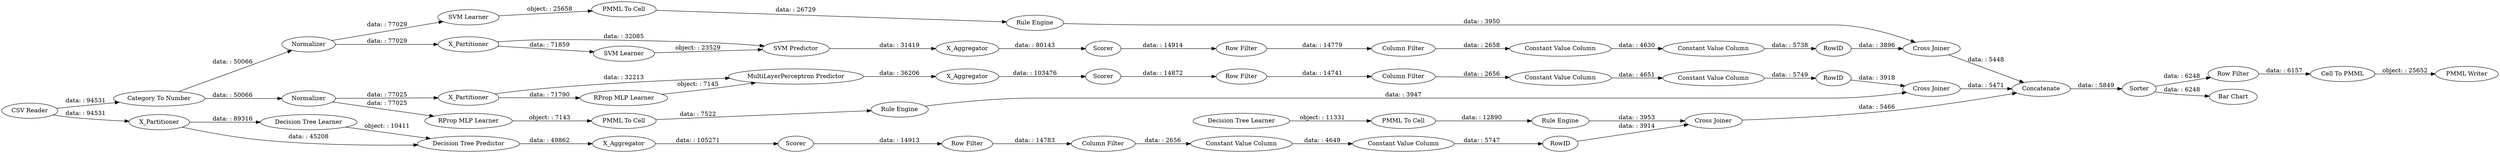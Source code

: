 digraph {
	"-4880720615255907023_34" [label="Rule Engine"]
	"-8792522757795521675_9" [label="Row Filter"]
	"-7268648530671274404_290" [label="Constant Value Column"]
	"-3729449129895226691_39" [label=Scorer]
	"-7244783306066479359_293" [label=RowID]
	"-8792522757795521675_293" [label=RowID]
	"2418590321789819040_31" [label="SVM Learner"]
	"-3729449129895226691_7" [label=X_Aggregator]
	"-8792522757795521675_292" [label="Constant Value Column"]
	"-3729449129895226691_2" [label=X_Partitioner]
	"-7268648530671274404_9" [label="Row Filter"]
	"-4281799204585781206_2" [label=X_Partitioner]
	"-4880720615255907023_22" [label="PMML To Cell"]
	"-4880720615255907023_35" [label="RProp MLP Learner"]
	"-7268648530671274404_294" [label="Column Filter"]
	"-305589919261679603_33" [label="SVM Learner"]
	"2418590321789819040_41" [label=Scorer]
	"-7244783306066479359_294" [label="Column Filter"]
	"6572296676478083247_53" [label="Row Filter"]
	"-4281799204585781206_40" [label=Scorer]
	"6572296676478083247_59" [label="Bar Chart"]
	"2418590321789819040_2" [label=X_Partitioner]
	"-1852517286169487778_28" [label="PMML To Cell"]
	"-4281799204585781206_39" [label=Normalizer]
	"6572296676478083247_60" [label=Concatenate]
	"-3729449129895226691_31" [label="Decision Tree Learner"]
	"2418590321789819040_39" [label="Cross Joiner"]
	"-7268648530671274404_292" [label="Constant Value Column"]
	"-1852517286169487778_33" [label="Decision Tree Learner"]
	"-3729449129895226691_38" [label="Cross Joiner"]
	"-7244783306066479359_292" [label="Constant Value Column"]
	"-8792522757795521675_290" [label="Constant Value Column"]
	"2418590321789819040_32" [label="SVM Predictor"]
	"-7244783306066479359_9" [label="Row Filter"]
	"-305589919261679603_34" [label="PMML To Cell"]
	"-4281799204585781206_7" [label=X_Aggregator]
	"6572296676478083247_52" [label=Sorter]
	"2418590321789819040_40" [label=Normalizer]
	"-8792522757795521675_294" [label="Column Filter"]
	"6572296676478083247_61" [label="PMML Writer"]
	"-1852517286169487778_34" [label="Rule Engine"]
	"-3729449129895226691_32" [label="Decision Tree Predictor"]
	"-7244783306066479359_290" [label="Constant Value Column"]
	"-4281799204585781206_31" [label="RProp MLP Learner"]
	"-305589919261679603_35" [label="Rule Engine"]
	"-4281799204585781206_32" [label="MultiLayerPerceptron Predictor"]
	"-7268648530671274404_293" [label=RowID]
	"-4281799204585781206_38" [label="Cross Joiner"]
	"6572296676478083247_54" [label="Cell To PMML"]
	"6572296676478083247_58" [label="Category To Number"]
	"6572296676478083247_62" [label="CSV Reader"]
	"2418590321789819040_7" [label=X_Aggregator]
	"2418590321789819040_2" -> "2418590321789819040_32" [label="data: : 32085"]
	"-4281799204585781206_7" -> "-4281799204585781206_40" [label="data: : 103476"]
	"-7268648530671274404_9" -> "-7268648530671274404_294" [label="data: : 14783"]
	"6572296676478083247_52" -> "6572296676478083247_53" [label="data: : 6248"]
	"-7268648530671274404_292" -> "-7268648530671274404_293" [label="data: : 5747"]
	"2418590321789819040_40" -> "-305589919261679603_33" [label="data: : 77029"]
	"6572296676478083247_52" -> "6572296676478083247_59" [label="data: : 6248"]
	"-4281799204585781206_2" -> "-4281799204585781206_31" [label="data: : 71790"]
	"6572296676478083247_58" -> "2418590321789819040_40" [label="data: : 50066"]
	"2418590321789819040_41" -> "-7244783306066479359_9" [label="data: : 14914"]
	"-4880720615255907023_35" -> "-4880720615255907023_22" [label="object: : 7143"]
	"-3729449129895226691_39" -> "-7268648530671274404_9" [label="data: : 14913"]
	"-3729449129895226691_38" -> "6572296676478083247_60" [label="data: : 5466"]
	"-3729449129895226691_2" -> "-3729449129895226691_31" [label="data: : 89316"]
	"-8792522757795521675_294" -> "-8792522757795521675_290" [label="data: : 2656"]
	"-7268648530671274404_290" -> "-7268648530671274404_292" [label="data: : 4649"]
	"6572296676478083247_62" -> "-3729449129895226691_2" [label="data: : 94531"]
	"-305589919261679603_33" -> "-305589919261679603_34" [label="object: : 25658"]
	"-1852517286169487778_33" -> "-1852517286169487778_28" [label="object: : 11331"]
	"-8792522757795521675_290" -> "-8792522757795521675_292" [label="data: : 4651"]
	"2418590321789819040_7" -> "2418590321789819040_41" [label="data: : 80143"]
	"-8792522757795521675_9" -> "-8792522757795521675_294" [label="data: : 14741"]
	"-7244783306066479359_293" -> "2418590321789819040_39" [label="data: : 3896"]
	"-7244783306066479359_290" -> "-7244783306066479359_292" [label="data: : 4630"]
	"-4281799204585781206_39" -> "-4880720615255907023_35" [label="data: : 77025"]
	"-7244783306066479359_292" -> "-7244783306066479359_293" [label="data: : 5738"]
	"6572296676478083247_58" -> "-4281799204585781206_39" [label="data: : 50066"]
	"-7244783306066479359_294" -> "-7244783306066479359_290" [label="data: : 2658"]
	"-1852517286169487778_34" -> "-3729449129895226691_38" [label="data: : 3953"]
	"-4880720615255907023_34" -> "-4281799204585781206_38" [label="data: : 3947"]
	"6572296676478083247_53" -> "6572296676478083247_54" [label="data: : 6157"]
	"-4281799204585781206_39" -> "-4281799204585781206_2" [label="data: : 77025"]
	"2418590321789819040_2" -> "2418590321789819040_31" [label="data: : 71859"]
	"-1852517286169487778_28" -> "-1852517286169487778_34" [label="data: : 12890"]
	"2418590321789819040_40" -> "2418590321789819040_2" [label="data: : 77029"]
	"-7244783306066479359_9" -> "-7244783306066479359_294" [label="data: : 14779"]
	"-4281799204585781206_2" -> "-4281799204585781206_32" [label="data: : 32213"]
	"-3729449129895226691_2" -> "-3729449129895226691_32" [label="data: : 45208"]
	"-7268648530671274404_293" -> "-3729449129895226691_38" [label="data: : 3914"]
	"-3729449129895226691_7" -> "-3729449129895226691_39" [label="data: : 105271"]
	"-305589919261679603_35" -> "2418590321789819040_39" [label="data: : 3950"]
	"-8792522757795521675_293" -> "-4281799204585781206_38" [label="data: : 3918"]
	"-305589919261679603_34" -> "-305589919261679603_35" [label="data: : 26729"]
	"6572296676478083247_54" -> "6572296676478083247_61" [label="object: : 25652"]
	"2418590321789819040_39" -> "6572296676478083247_60" [label="data: : 5448"]
	"-4281799204585781206_40" -> "-8792522757795521675_9" [label="data: : 14872"]
	"6572296676478083247_60" -> "6572296676478083247_52" [label="data: : 5849"]
	"-4880720615255907023_22" -> "-4880720615255907023_34" [label="data: : 7522"]
	"6572296676478083247_62" -> "6572296676478083247_58" [label="data: : 94531"]
	"2418590321789819040_31" -> "2418590321789819040_32" [label="object: : 23529"]
	"2418590321789819040_32" -> "2418590321789819040_7" [label="data: : 31419"]
	"-4281799204585781206_32" -> "-4281799204585781206_7" [label="data: : 36206"]
	"-8792522757795521675_292" -> "-8792522757795521675_293" [label="data: : 5749"]
	"-4281799204585781206_31" -> "-4281799204585781206_32" [label="object: : 7145"]
	"-7268648530671274404_294" -> "-7268648530671274404_290" [label="data: : 2656"]
	"-3729449129895226691_32" -> "-3729449129895226691_7" [label="data: : 49862"]
	"-3729449129895226691_31" -> "-3729449129895226691_32" [label="object: : 10411"]
	"-4281799204585781206_38" -> "6572296676478083247_60" [label="data: : 5471"]
	rankdir=LR
}
